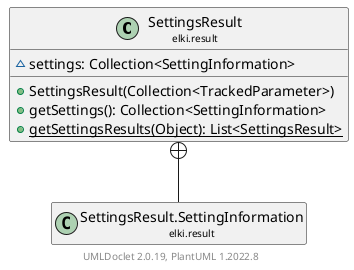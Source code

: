@startuml
    remove .*\.(Instance|Par|Parameterizer|Factory)$
    set namespaceSeparator none
    hide empty fields
    hide empty methods

    class "<size:14>SettingsResult\n<size:10>elki.result" as elki.result.SettingsResult [[SettingsResult.html]] {
        ~settings: Collection<SettingInformation>
        +SettingsResult(Collection<TrackedParameter>)
        +getSettings(): Collection<SettingInformation>
        {static} +getSettingsResults(Object): List<SettingsResult>
    }
    class "<size:14>SettingsResult.SettingInformation\n<size:10>elki.result" as elki.result.SettingsResult.SettingInformation [[SettingsResult.SettingInformation.html]]

    elki.result.SettingsResult +-- elki.result.SettingsResult.SettingInformation

    center footer UMLDoclet 2.0.19, PlantUML 1.2022.8
@enduml
